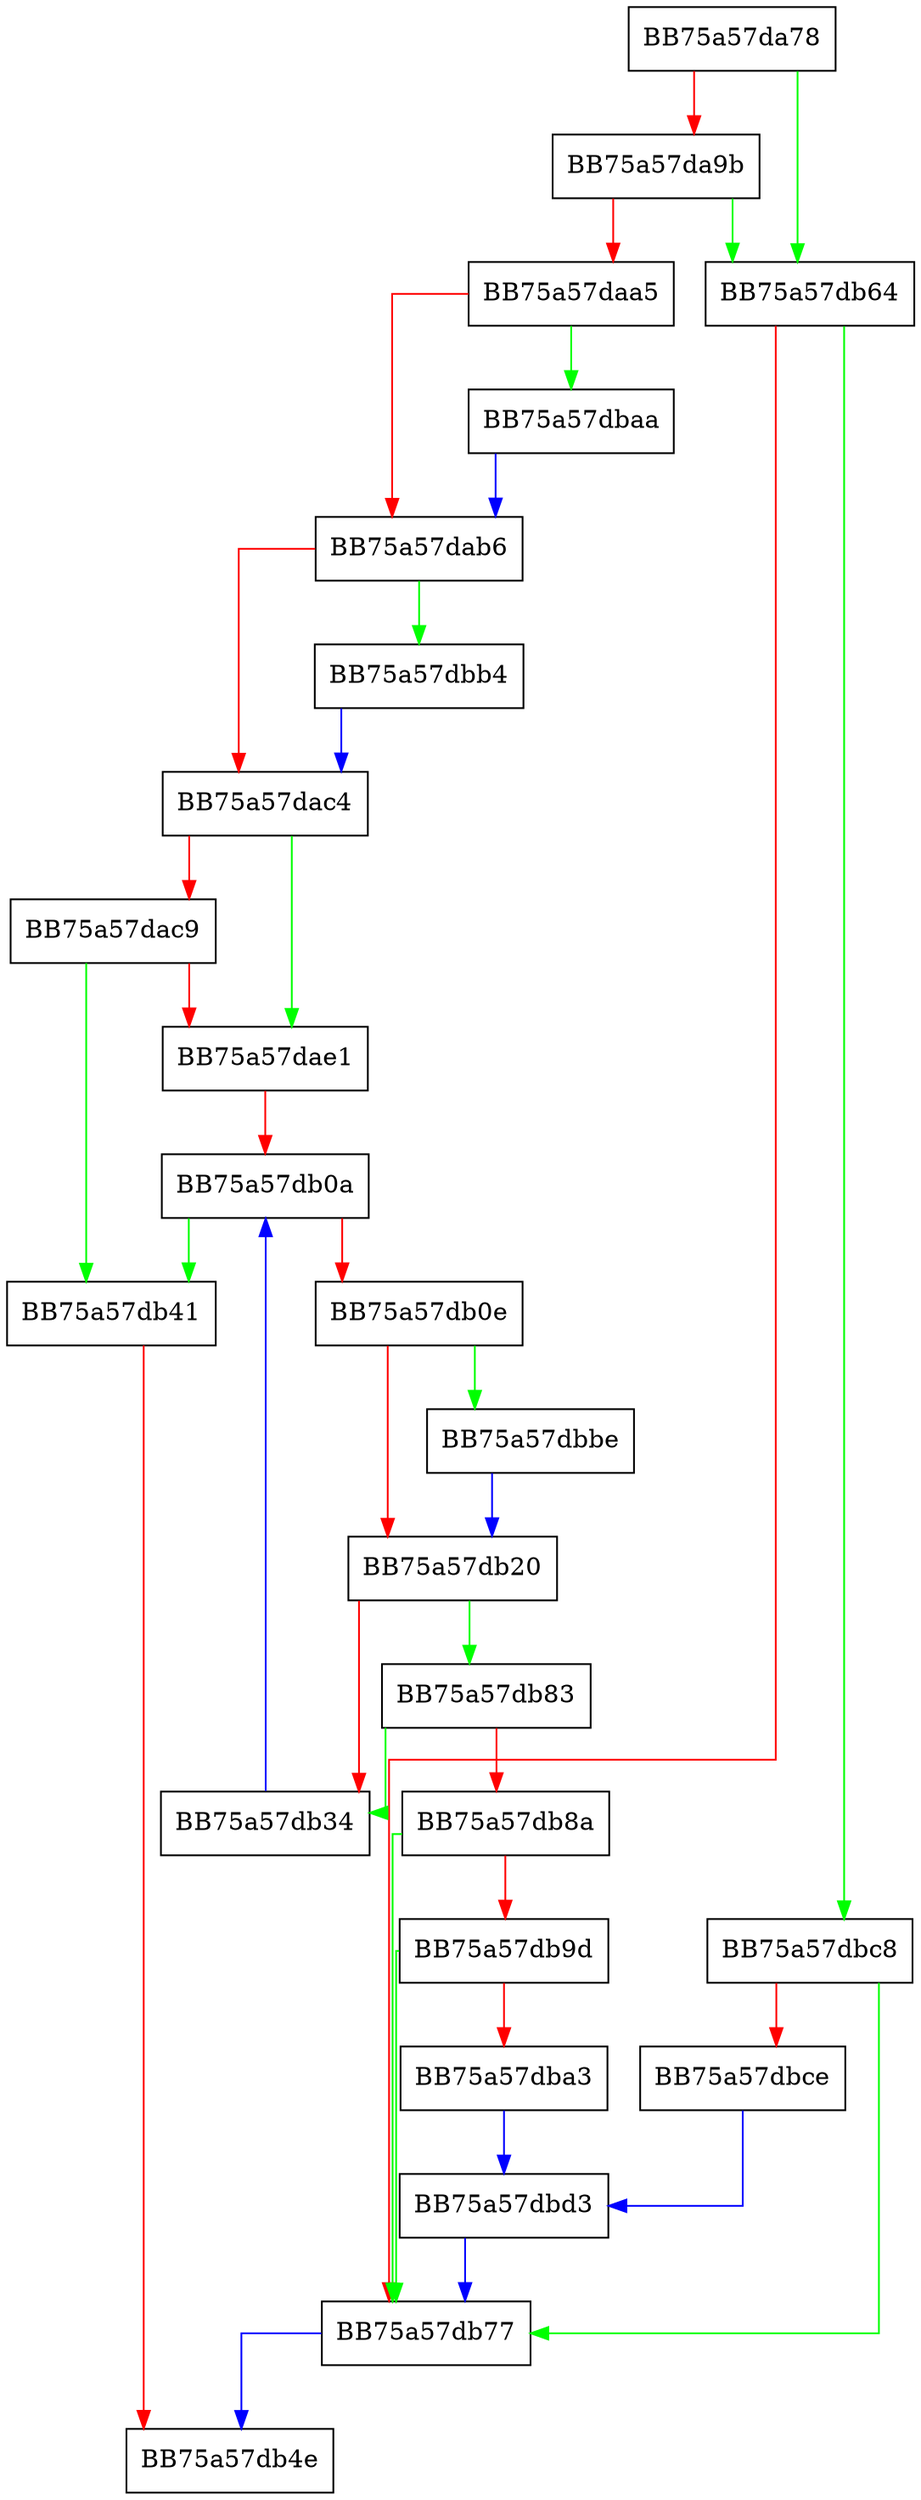 digraph ReplaceDatalistEntry {
  node [shape="box"];
  graph [splines=ortho];
  BB75a57da78 -> BB75a57db64 [color="green"];
  BB75a57da78 -> BB75a57da9b [color="red"];
  BB75a57da9b -> BB75a57db64 [color="green"];
  BB75a57da9b -> BB75a57daa5 [color="red"];
  BB75a57daa5 -> BB75a57dbaa [color="green"];
  BB75a57daa5 -> BB75a57dab6 [color="red"];
  BB75a57dab6 -> BB75a57dbb4 [color="green"];
  BB75a57dab6 -> BB75a57dac4 [color="red"];
  BB75a57dac4 -> BB75a57dae1 [color="green"];
  BB75a57dac4 -> BB75a57dac9 [color="red"];
  BB75a57dac9 -> BB75a57db41 [color="green"];
  BB75a57dac9 -> BB75a57dae1 [color="red"];
  BB75a57dae1 -> BB75a57db0a [color="red"];
  BB75a57db0a -> BB75a57db41 [color="green"];
  BB75a57db0a -> BB75a57db0e [color="red"];
  BB75a57db0e -> BB75a57dbbe [color="green"];
  BB75a57db0e -> BB75a57db20 [color="red"];
  BB75a57db20 -> BB75a57db83 [color="green"];
  BB75a57db20 -> BB75a57db34 [color="red"];
  BB75a57db34 -> BB75a57db0a [color="blue"];
  BB75a57db41 -> BB75a57db4e [color="red"];
  BB75a57db64 -> BB75a57dbc8 [color="green"];
  BB75a57db64 -> BB75a57db77 [color="red"];
  BB75a57db77 -> BB75a57db4e [color="blue"];
  BB75a57db83 -> BB75a57db34 [color="green"];
  BB75a57db83 -> BB75a57db8a [color="red"];
  BB75a57db8a -> BB75a57db77 [color="green"];
  BB75a57db8a -> BB75a57db9d [color="red"];
  BB75a57db9d -> BB75a57db77 [color="green"];
  BB75a57db9d -> BB75a57dba3 [color="red"];
  BB75a57dba3 -> BB75a57dbd3 [color="blue"];
  BB75a57dbaa -> BB75a57dab6 [color="blue"];
  BB75a57dbb4 -> BB75a57dac4 [color="blue"];
  BB75a57dbbe -> BB75a57db20 [color="blue"];
  BB75a57dbc8 -> BB75a57db77 [color="green"];
  BB75a57dbc8 -> BB75a57dbce [color="red"];
  BB75a57dbce -> BB75a57dbd3 [color="blue"];
  BB75a57dbd3 -> BB75a57db77 [color="blue"];
}